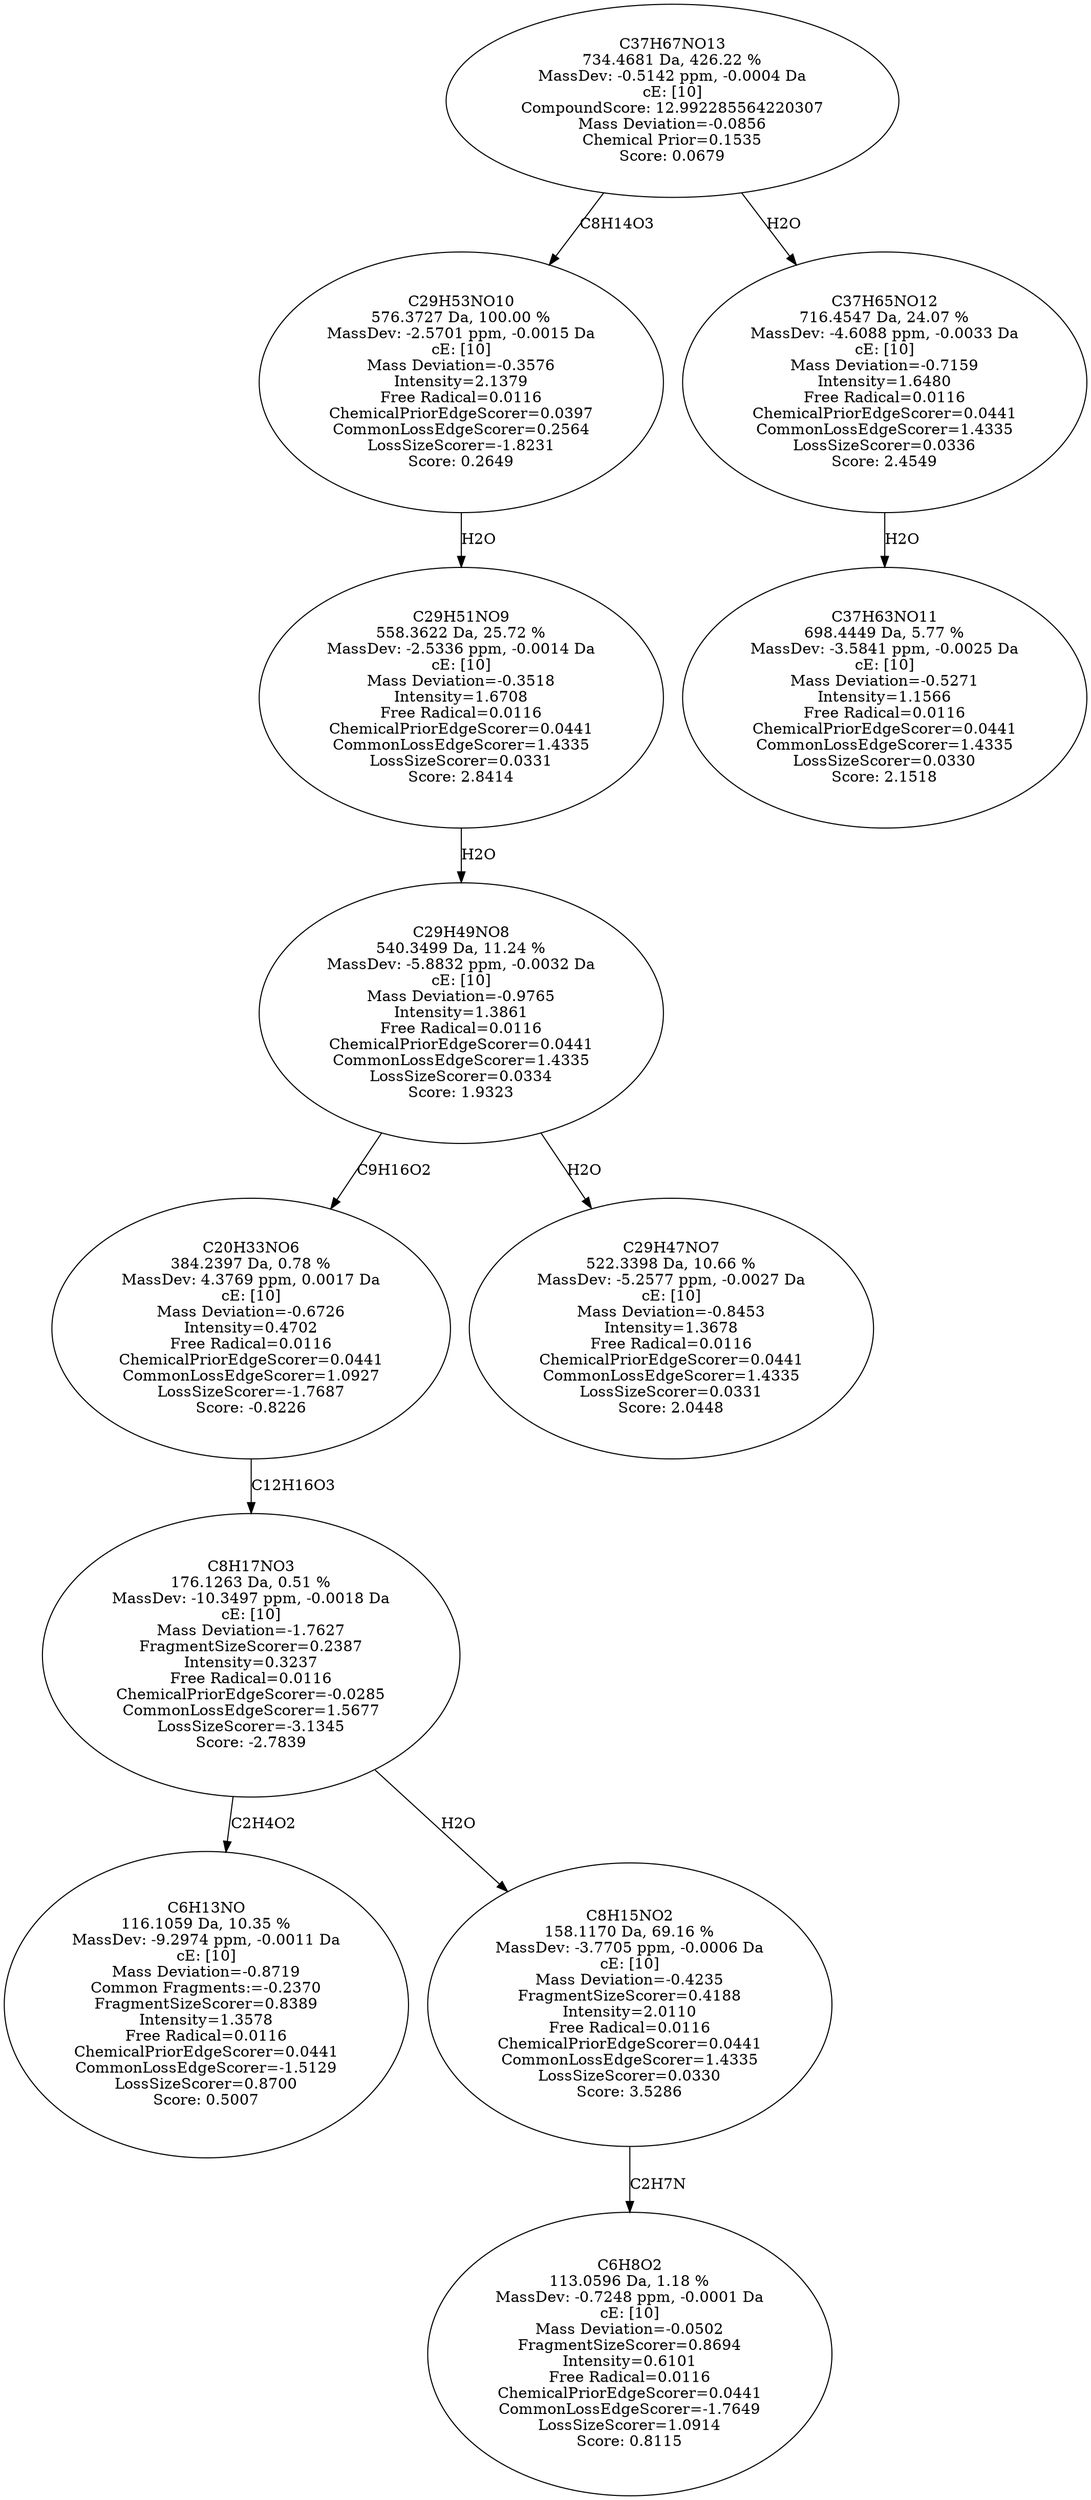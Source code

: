 strict digraph {
v1 [label="C6H13NO\n116.1059 Da, 10.35 %\nMassDev: -9.2974 ppm, -0.0011 Da\ncE: [10]\nMass Deviation=-0.8719\nCommon Fragments:=-0.2370\nFragmentSizeScorer=0.8389\nIntensity=1.3578\nFree Radical=0.0116\nChemicalPriorEdgeScorer=0.0441\nCommonLossEdgeScorer=-1.5129\nLossSizeScorer=0.8700\nScore: 0.5007"];
v2 [label="C6H8O2\n113.0596 Da, 1.18 %\nMassDev: -0.7248 ppm, -0.0001 Da\ncE: [10]\nMass Deviation=-0.0502\nFragmentSizeScorer=0.8694\nIntensity=0.6101\nFree Radical=0.0116\nChemicalPriorEdgeScorer=0.0441\nCommonLossEdgeScorer=-1.7649\nLossSizeScorer=1.0914\nScore: 0.8115"];
v3 [label="C8H15NO2\n158.1170 Da, 69.16 %\nMassDev: -3.7705 ppm, -0.0006 Da\ncE: [10]\nMass Deviation=-0.4235\nFragmentSizeScorer=0.4188\nIntensity=2.0110\nFree Radical=0.0116\nChemicalPriorEdgeScorer=0.0441\nCommonLossEdgeScorer=1.4335\nLossSizeScorer=0.0330\nScore: 3.5286"];
v4 [label="C8H17NO3\n176.1263 Da, 0.51 %\nMassDev: -10.3497 ppm, -0.0018 Da\ncE: [10]\nMass Deviation=-1.7627\nFragmentSizeScorer=0.2387\nIntensity=0.3237\nFree Radical=0.0116\nChemicalPriorEdgeScorer=-0.0285\nCommonLossEdgeScorer=1.5677\nLossSizeScorer=-3.1345\nScore: -2.7839"];
v5 [label="C20H33NO6\n384.2397 Da, 0.78 %\nMassDev: 4.3769 ppm, 0.0017 Da\ncE: [10]\nMass Deviation=-0.6726\nIntensity=0.4702\nFree Radical=0.0116\nChemicalPriorEdgeScorer=0.0441\nCommonLossEdgeScorer=1.0927\nLossSizeScorer=-1.7687\nScore: -0.8226"];
v6 [label="C29H47NO7\n522.3398 Da, 10.66 %\nMassDev: -5.2577 ppm, -0.0027 Da\ncE: [10]\nMass Deviation=-0.8453\nIntensity=1.3678\nFree Radical=0.0116\nChemicalPriorEdgeScorer=0.0441\nCommonLossEdgeScorer=1.4335\nLossSizeScorer=0.0331\nScore: 2.0448"];
v7 [label="C29H49NO8\n540.3499 Da, 11.24 %\nMassDev: -5.8832 ppm, -0.0032 Da\ncE: [10]\nMass Deviation=-0.9765\nIntensity=1.3861\nFree Radical=0.0116\nChemicalPriorEdgeScorer=0.0441\nCommonLossEdgeScorer=1.4335\nLossSizeScorer=0.0334\nScore: 1.9323"];
v8 [label="C29H51NO9\n558.3622 Da, 25.72 %\nMassDev: -2.5336 ppm, -0.0014 Da\ncE: [10]\nMass Deviation=-0.3518\nIntensity=1.6708\nFree Radical=0.0116\nChemicalPriorEdgeScorer=0.0441\nCommonLossEdgeScorer=1.4335\nLossSizeScorer=0.0331\nScore: 2.8414"];
v9 [label="C29H53NO10\n576.3727 Da, 100.00 %\nMassDev: -2.5701 ppm, -0.0015 Da\ncE: [10]\nMass Deviation=-0.3576\nIntensity=2.1379\nFree Radical=0.0116\nChemicalPriorEdgeScorer=0.0397\nCommonLossEdgeScorer=0.2564\nLossSizeScorer=-1.8231\nScore: 0.2649"];
v10 [label="C37H63NO11\n698.4449 Da, 5.77 %\nMassDev: -3.5841 ppm, -0.0025 Da\ncE: [10]\nMass Deviation=-0.5271\nIntensity=1.1566\nFree Radical=0.0116\nChemicalPriorEdgeScorer=0.0441\nCommonLossEdgeScorer=1.4335\nLossSizeScorer=0.0330\nScore: 2.1518"];
v11 [label="C37H65NO12\n716.4547 Da, 24.07 %\nMassDev: -4.6088 ppm, -0.0033 Da\ncE: [10]\nMass Deviation=-0.7159\nIntensity=1.6480\nFree Radical=0.0116\nChemicalPriorEdgeScorer=0.0441\nCommonLossEdgeScorer=1.4335\nLossSizeScorer=0.0336\nScore: 2.4549"];
v12 [label="C37H67NO13\n734.4681 Da, 426.22 %\nMassDev: -0.5142 ppm, -0.0004 Da\ncE: [10]\nCompoundScore: 12.992285564220307\nMass Deviation=-0.0856\nChemical Prior=0.1535\nScore: 0.0679"];
v4 -> v1 [label="C2H4O2"];
v3 -> v2 [label="C2H7N"];
v4 -> v3 [label="H2O"];
v5 -> v4 [label="C12H16O3"];
v7 -> v5 [label="C9H16O2"];
v7 -> v6 [label="H2O"];
v8 -> v7 [label="H2O"];
v9 -> v8 [label="H2O"];
v12 -> v9 [label="C8H14O3"];
v11 -> v10 [label="H2O"];
v12 -> v11 [label="H2O"];
}